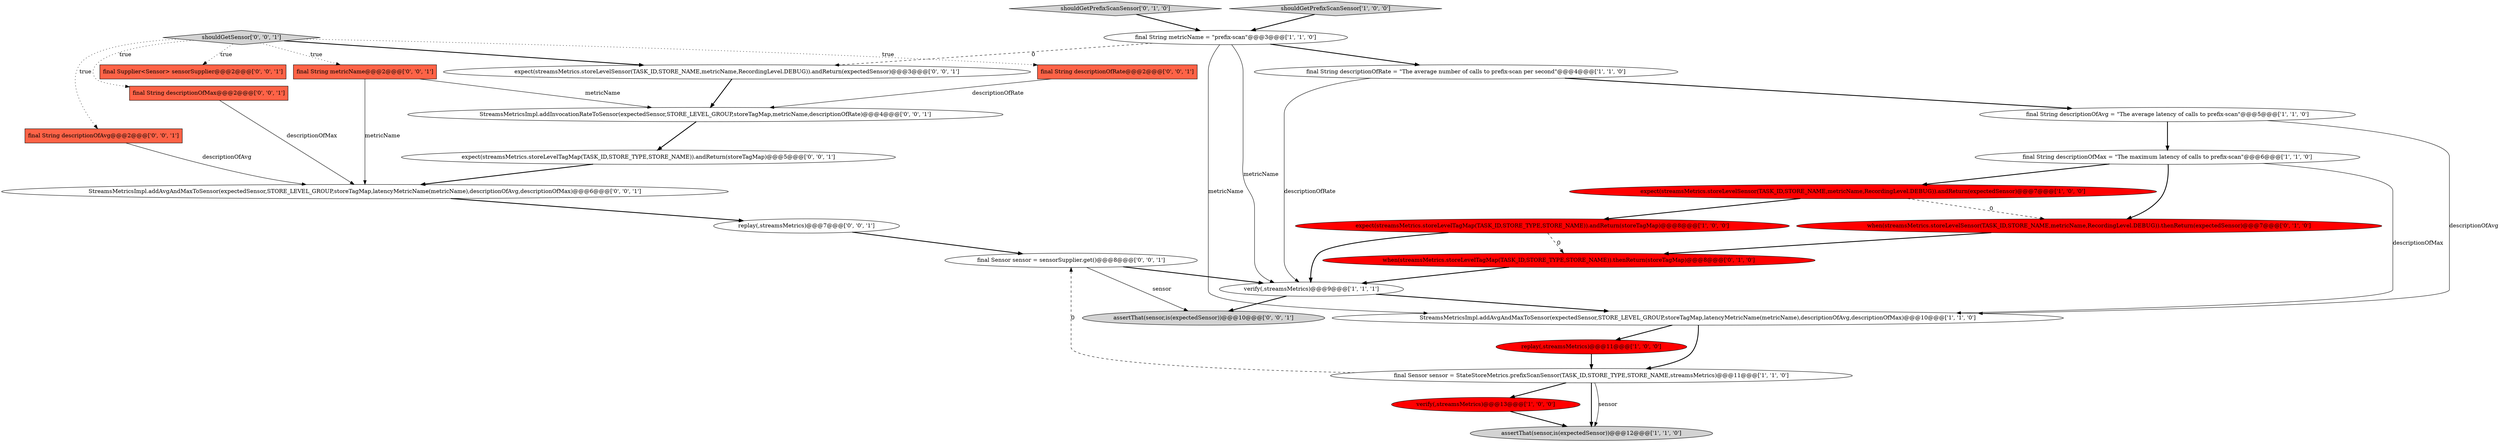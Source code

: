 digraph {
16 [style = filled, label = "shouldGetSensor['0', '0', '1']", fillcolor = lightgray, shape = diamond image = "AAA0AAABBB3BBB"];
19 [style = filled, label = "expect(streamsMetrics.storeLevelSensor(TASK_ID,STORE_NAME,metricName,RecordingLevel.DEBUG)).andReturn(expectedSensor)@@@3@@@['0', '0', '1']", fillcolor = white, shape = ellipse image = "AAA0AAABBB3BBB"];
10 [style = filled, label = "verify(,streamsMetrics)@@@13@@@['1', '0', '0']", fillcolor = red, shape = ellipse image = "AAA1AAABBB1BBB"];
26 [style = filled, label = "final String descriptionOfRate@@@2@@@['0', '0', '1']", fillcolor = tomato, shape = box image = "AAA0AAABBB3BBB"];
8 [style = filled, label = "assertThat(sensor,is(expectedSensor))@@@12@@@['1', '1', '0']", fillcolor = lightgray, shape = ellipse image = "AAA0AAABBB1BBB"];
2 [style = filled, label = "StreamsMetricsImpl.addAvgAndMaxToSensor(expectedSensor,STORE_LEVEL_GROUP,storeTagMap,latencyMetricName(metricName),descriptionOfAvg,descriptionOfMax)@@@10@@@['1', '1', '0']", fillcolor = white, shape = ellipse image = "AAA0AAABBB1BBB"];
23 [style = filled, label = "final String metricName@@@2@@@['0', '0', '1']", fillcolor = tomato, shape = box image = "AAA0AAABBB3BBB"];
21 [style = filled, label = "final Sensor sensor = sensorSupplier.get()@@@8@@@['0', '0', '1']", fillcolor = white, shape = ellipse image = "AAA0AAABBB3BBB"];
1 [style = filled, label = "final String metricName = \"prefix-scan\"@@@3@@@['1', '1', '0']", fillcolor = white, shape = ellipse image = "AAA0AAABBB1BBB"];
25 [style = filled, label = "final String descriptionOfMax@@@2@@@['0', '0', '1']", fillcolor = tomato, shape = box image = "AAA0AAABBB3BBB"];
14 [style = filled, label = "when(streamsMetrics.storeLevelTagMap(TASK_ID,STORE_TYPE,STORE_NAME)).thenReturn(storeTagMap)@@@8@@@['0', '1', '0']", fillcolor = red, shape = ellipse image = "AAA1AAABBB2BBB"];
11 [style = filled, label = "final Sensor sensor = StateStoreMetrics.prefixScanSensor(TASK_ID,STORE_TYPE,STORE_NAME,streamsMetrics)@@@11@@@['1', '1', '0']", fillcolor = white, shape = ellipse image = "AAA0AAABBB1BBB"];
24 [style = filled, label = "StreamsMetricsImpl.addInvocationRateToSensor(expectedSensor,STORE_LEVEL_GROUP,storeTagMap,metricName,descriptionOfRate)@@@4@@@['0', '0', '1']", fillcolor = white, shape = ellipse image = "AAA0AAABBB3BBB"];
4 [style = filled, label = "expect(streamsMetrics.storeLevelSensor(TASK_ID,STORE_NAME,metricName,RecordingLevel.DEBUG)).andReturn(expectedSensor)@@@7@@@['1', '0', '0']", fillcolor = red, shape = ellipse image = "AAA1AAABBB1BBB"];
3 [style = filled, label = "final String descriptionOfAvg = \"The average latency of calls to prefix-scan\"@@@5@@@['1', '1', '0']", fillcolor = white, shape = ellipse image = "AAA0AAABBB1BBB"];
18 [style = filled, label = "StreamsMetricsImpl.addAvgAndMaxToSensor(expectedSensor,STORE_LEVEL_GROUP,storeTagMap,latencyMetricName(metricName),descriptionOfAvg,descriptionOfMax)@@@6@@@['0', '0', '1']", fillcolor = white, shape = ellipse image = "AAA0AAABBB3BBB"];
0 [style = filled, label = "final String descriptionOfRate = \"The average number of calls to prefix-scan per second\"@@@4@@@['1', '1', '0']", fillcolor = white, shape = ellipse image = "AAA0AAABBB1BBB"];
9 [style = filled, label = "expect(streamsMetrics.storeLevelTagMap(TASK_ID,STORE_TYPE,STORE_NAME)).andReturn(storeTagMap)@@@8@@@['1', '0', '0']", fillcolor = red, shape = ellipse image = "AAA1AAABBB1BBB"];
28 [style = filled, label = "assertThat(sensor,is(expectedSensor))@@@10@@@['0', '0', '1']", fillcolor = lightgray, shape = ellipse image = "AAA0AAABBB3BBB"];
6 [style = filled, label = "final String descriptionOfMax = \"The maximum latency of calls to prefix-scan\"@@@6@@@['1', '1', '0']", fillcolor = white, shape = ellipse image = "AAA0AAABBB1BBB"];
27 [style = filled, label = "final Supplier<Sensor> sensorSupplier@@@2@@@['0', '0', '1']", fillcolor = tomato, shape = box image = "AAA0AAABBB3BBB"];
20 [style = filled, label = "replay(,streamsMetrics)@@@7@@@['0', '0', '1']", fillcolor = white, shape = ellipse image = "AAA0AAABBB3BBB"];
17 [style = filled, label = "final String descriptionOfAvg@@@2@@@['0', '0', '1']", fillcolor = tomato, shape = box image = "AAA0AAABBB3BBB"];
13 [style = filled, label = "shouldGetPrefixScanSensor['0', '1', '0']", fillcolor = lightgray, shape = diamond image = "AAA0AAABBB2BBB"];
5 [style = filled, label = "verify(,streamsMetrics)@@@9@@@['1', '1', '1']", fillcolor = white, shape = ellipse image = "AAA0AAABBB1BBB"];
12 [style = filled, label = "replay(,streamsMetrics)@@@11@@@['1', '0', '0']", fillcolor = red, shape = ellipse image = "AAA1AAABBB1BBB"];
7 [style = filled, label = "shouldGetPrefixScanSensor['1', '0', '0']", fillcolor = lightgray, shape = diamond image = "AAA0AAABBB1BBB"];
15 [style = filled, label = "when(streamsMetrics.storeLevelSensor(TASK_ID,STORE_NAME,metricName,RecordingLevel.DEBUG)).thenReturn(expectedSensor)@@@7@@@['0', '1', '0']", fillcolor = red, shape = ellipse image = "AAA1AAABBB2BBB"];
22 [style = filled, label = "expect(streamsMetrics.storeLevelTagMap(TASK_ID,STORE_TYPE,STORE_NAME)).andReturn(storeTagMap)@@@5@@@['0', '0', '1']", fillcolor = white, shape = ellipse image = "AAA0AAABBB3BBB"];
0->3 [style = bold, label=""];
4->9 [style = bold, label=""];
0->5 [style = solid, label="descriptionOfRate"];
7->1 [style = bold, label=""];
6->2 [style = solid, label="descriptionOfMax"];
15->14 [style = bold, label=""];
26->24 [style = solid, label="descriptionOfRate"];
16->17 [style = dotted, label="true"];
1->19 [style = dashed, label="0"];
12->11 [style = bold, label=""];
3->6 [style = bold, label=""];
1->2 [style = solid, label="metricName"];
1->0 [style = bold, label=""];
5->28 [style = bold, label=""];
16->19 [style = bold, label=""];
24->22 [style = bold, label=""];
16->23 [style = dotted, label="true"];
13->1 [style = bold, label=""];
6->15 [style = bold, label=""];
2->12 [style = bold, label=""];
19->24 [style = bold, label=""];
16->26 [style = dotted, label="true"];
20->21 [style = bold, label=""];
21->5 [style = bold, label=""];
6->4 [style = bold, label=""];
18->20 [style = bold, label=""];
5->2 [style = bold, label=""];
22->18 [style = bold, label=""];
9->14 [style = dashed, label="0"];
21->28 [style = solid, label="sensor"];
10->8 [style = bold, label=""];
11->10 [style = bold, label=""];
1->5 [style = solid, label="metricName"];
4->15 [style = dashed, label="0"];
17->18 [style = solid, label="descriptionOfAvg"];
25->18 [style = solid, label="descriptionOfMax"];
9->5 [style = bold, label=""];
11->8 [style = bold, label=""];
16->27 [style = dotted, label="true"];
11->8 [style = solid, label="sensor"];
3->2 [style = solid, label="descriptionOfAvg"];
16->25 [style = dotted, label="true"];
23->18 [style = solid, label="metricName"];
23->24 [style = solid, label="metricName"];
2->11 [style = bold, label=""];
14->5 [style = bold, label=""];
11->21 [style = dashed, label="0"];
}
